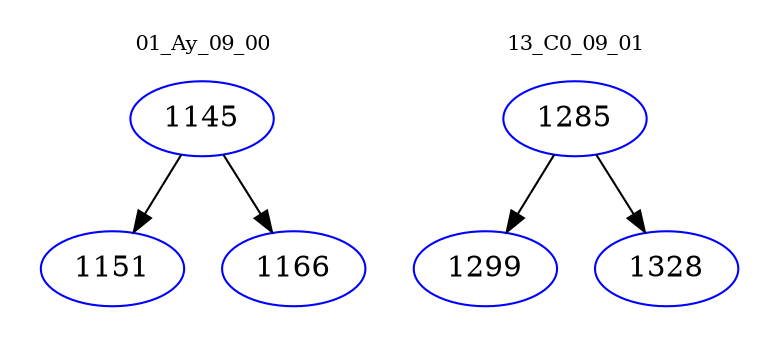 digraph{
subgraph cluster_0 {
color = white
label = "01_Ay_09_00";
fontsize=10;
T0_1145 [label="1145", color="blue"]
T0_1145 -> T0_1151 [color="black"]
T0_1151 [label="1151", color="blue"]
T0_1145 -> T0_1166 [color="black"]
T0_1166 [label="1166", color="blue"]
}
subgraph cluster_1 {
color = white
label = "13_C0_09_01";
fontsize=10;
T1_1285 [label="1285", color="blue"]
T1_1285 -> T1_1299 [color="black"]
T1_1299 [label="1299", color="blue"]
T1_1285 -> T1_1328 [color="black"]
T1_1328 [label="1328", color="blue"]
}
}
